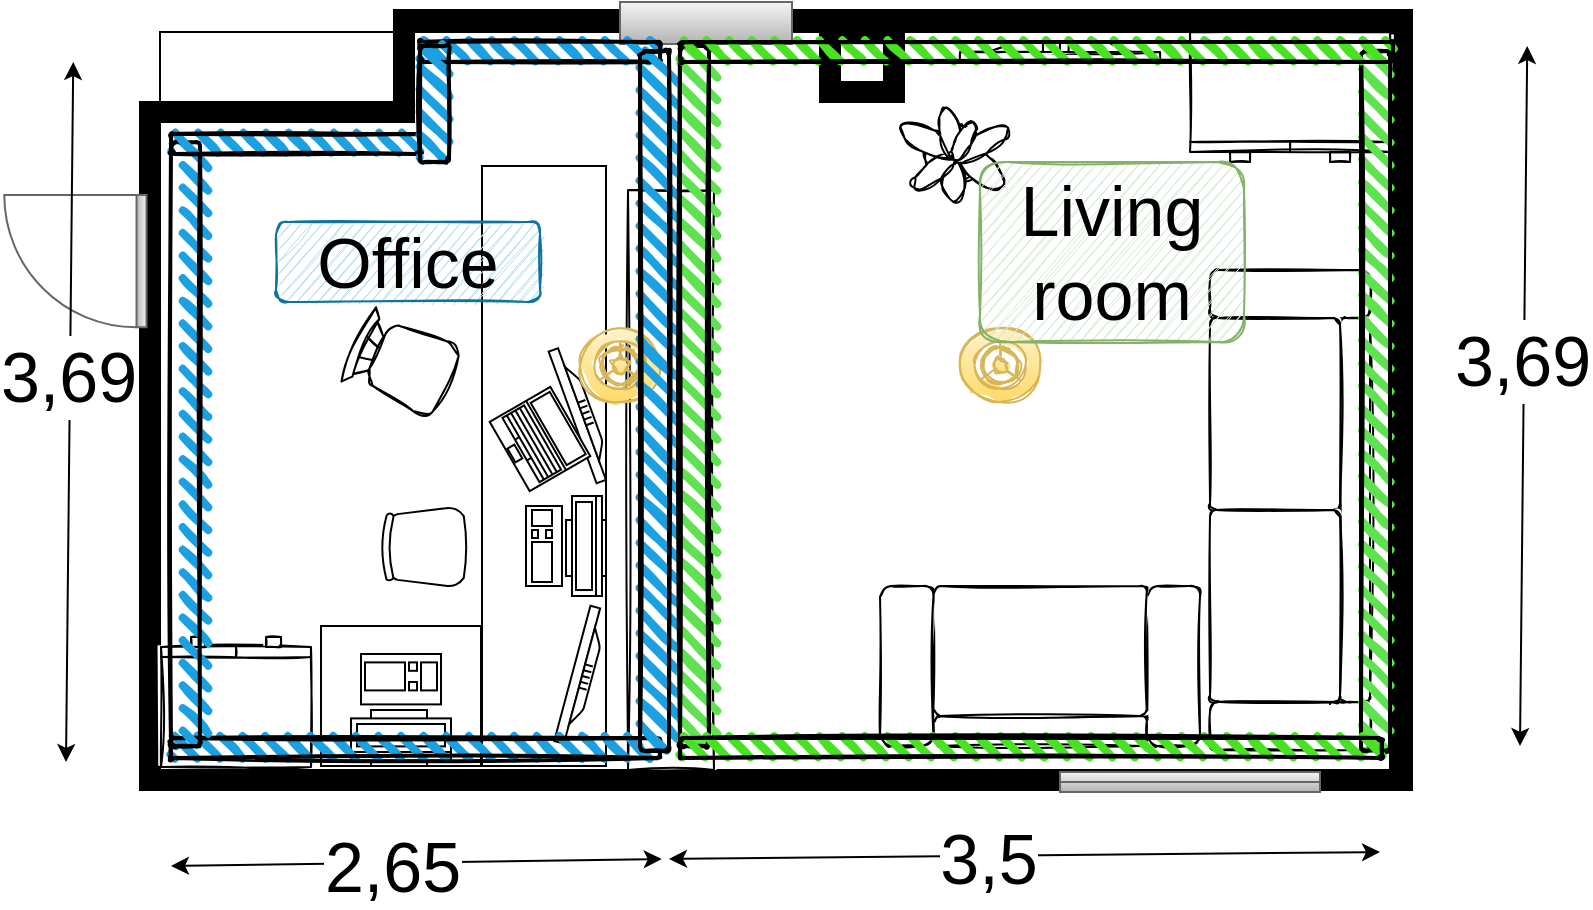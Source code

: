 <mxfile version="13.3.6" type="device"><diagram name="Page-1" id="38b20595-45e3-9b7f-d5ca-b57f44c5b66d"><mxGraphModel dx="2161" dy="766" grid="1" gridSize="10" guides="1" tooltips="1" connect="1" arrows="1" fold="1" page="1" pageScale="1" pageWidth="1100" pageHeight="850" background="#ffffff" math="0" shadow="0"><root><mxCell id="0"/><mxCell id="B944uMbOIRTjp_s_mnJW-95" value="wall" parent="0"/><mxCell id="B944uMbOIRTjp_s_mnJW-96" value="" style="verticalLabelPosition=bottom;html=1;verticalAlign=top;align=center;shape=mxgraph.floorplan.wallCorner;fillColor=#000000;shadow=0;sketch=0;strokeColor=#000000;" vertex="1" parent="B944uMbOIRTjp_s_mnJW-95"><mxGeometry x="-860" y="280" width="100" height="100" as="geometry"/></mxCell><mxCell id="B944uMbOIRTjp_s_mnJW-97" value="" style="verticalLabelPosition=bottom;html=1;verticalAlign=top;align=center;shape=mxgraph.floorplan.wallCorner;fillColor=#000000;direction=west;shadow=0;sketch=0;strokeColor=#000000;" vertex="1" parent="B944uMbOIRTjp_s_mnJW-95"><mxGeometry x="-763" y="240" width="40" height="50" as="geometry"/></mxCell><mxCell id="B944uMbOIRTjp_s_mnJW-98" value="" style="verticalLabelPosition=bottom;html=1;verticalAlign=top;align=center;shape=mxgraph.floorplan.wall;fillColor=#000000;shadow=0;sketch=0;strokeColor=#000000;" vertex="1" parent="B944uMbOIRTjp_s_mnJW-95"><mxGeometry x="-733" y="234" width="473" height="10" as="geometry"/></mxCell><mxCell id="B944uMbOIRTjp_s_mnJW-99" value="" style="verticalLabelPosition=bottom;html=1;verticalAlign=top;align=center;shape=mxgraph.floorplan.wallCorner;fillColor=#000000;direction=south;shadow=0;sketch=0;strokeColor=#000000;" vertex="1" parent="B944uMbOIRTjp_s_mnJW-95"><mxGeometry x="-264" y="234" width="40" height="366" as="geometry"/></mxCell><mxCell id="B944uMbOIRTjp_s_mnJW-100" value="" style="verticalLabelPosition=bottom;html=1;verticalAlign=top;align=center;shape=mxgraph.floorplan.wallCorner;fillColor=#000000;direction=north;shadow=0;sketch=0;strokeColor=#000000;" vertex="1" parent="B944uMbOIRTjp_s_mnJW-95"><mxGeometry x="-860" y="380" width="610" height="244" as="geometry"/></mxCell><mxCell id="B944uMbOIRTjp_s_mnJW-101" value="" style="verticalLabelPosition=bottom;html=1;verticalAlign=top;align=center;shape=mxgraph.floorplan.wallCorner;fillColor=#000000;direction=west;shadow=0;sketch=0;strokeColor=#000000;" vertex="1" parent="B944uMbOIRTjp_s_mnJW-95"><mxGeometry x="-250" y="600" width="26" height="24" as="geometry"/></mxCell><mxCell id="1" style="" parent="0"/><mxCell id="B944uMbOIRTjp_s_mnJW-5" value="" style="rounded=0;whiteSpace=wrap;html=1;shadow=0;sketch=0;strokeColor=#000000;gradientColor=none;fillColor=none;" vertex="1" parent="1"><mxGeometry x="-850" y="245" width="615" height="369" as="geometry"/></mxCell><mxCell id="B944uMbOIRTjp_s_mnJW-23" value="" style="rounded=0;whiteSpace=wrap;html=1;shadow=0;sketch=0;strokeColor=#000000;fillColor=#ffffff;gradientColor=none;" vertex="1" parent="1"><mxGeometry x="-517" y="245" width="39" height="30" as="geometry"/></mxCell><mxCell id="B944uMbOIRTjp_s_mnJW-33" value="" style="rounded=0;whiteSpace=wrap;html=1;shadow=0;sketch=1;strokeColor=#000000;fillColor=#ffffff;gradientColor=none;" vertex="1" parent="1"><mxGeometry x="-616" y="324" width="43" height="290" as="geometry"/></mxCell><mxCell id="B944uMbOIRTjp_s_mnJW-38" value="" style="group;rotation=-90;sketch=1;shadow=1;" vertex="1" connectable="0" parent="1"><mxGeometry x="-810" y="425" width="302" height="74.669" as="geometry"/></mxCell><mxCell id="48ef80bc37b76060-48" value="" style="verticalLabelPosition=bottom;html=1;verticalAlign=top;align=center;strokeWidth=1;shape=mxgraph.floorplan.office_chair;shadow=0;rounded=0;comic=0;fontFamily=Verdana;fontSize=12;rotation=-90;" parent="B944uMbOIRTjp_s_mnJW-38" vertex="1"><mxGeometry x="72" y="56" width="40" height="43" as="geometry"/></mxCell><mxCell id="48ef80bc37b76060-49" value="" style="shape=rect;shadow=0;rounded=0;comic=0;fontFamily=Verdana;fontSize=12;align=center;html=1;rotation=-90;" parent="B944uMbOIRTjp_s_mnJW-38" vertex="1"><mxGeometry x="2" y="6" width="300" height="62" as="geometry"/></mxCell><mxCell id="48ef80bc37b76060-50" value="" style="verticalLabelPosition=bottom;html=1;verticalAlign=top;align=center;strokeWidth=1;shape=mxgraph.floorplan.workstation;shadow=0;flipV=1;rounded=0;comic=0;fontFamily=Verdana;fontSize=12;rotation=-90;" parent="B944uMbOIRTjp_s_mnJW-38" vertex="1"><mxGeometry x="138" y="57" width="50" height="40" as="geometry"/></mxCell><mxCell id="48ef80bc37b76060-154" value="" style="verticalLabelPosition=bottom;html=1;verticalAlign=top;align=center;strokeWidth=1;shape=mxgraph.floorplan.flat_tv;rounded=0;shadow=0;comic=0;fontFamily=Verdana;fontSize=12;rotation=-255;" parent="B944uMbOIRTjp_s_mnJW-38" vertex="1"><mxGeometry x="136" y="137" width="70" height="10" as="geometry"/></mxCell><mxCell id="48ef80bc37b76060-155" value="" style="verticalLabelPosition=bottom;html=1;verticalAlign=top;align=center;strokeWidth=1;shape=mxgraph.floorplan.flat_tv;rounded=0;shadow=0;comic=0;fontFamily=Verdana;fontSize=12;rotation=70;" parent="B944uMbOIRTjp_s_mnJW-38" vertex="1"><mxGeometry x="136" y="6" width="70" height="10" as="geometry"/></mxCell><mxCell id="B944uMbOIRTjp_s_mnJW-41" value="" style="verticalLabelPosition=bottom;html=1;verticalAlign=top;align=center;shape=mxgraph.floorplan.laptop;shadow=0;sketch=0;strokeColor=#000000;fillColor=#ffffff;gradientColor=none;rotation=60;" vertex="1" parent="B944uMbOIRTjp_s_mnJW-38"><mxGeometry x="130" y="6" width="40" height="35" as="geometry"/></mxCell><mxCell id="B944uMbOIRTjp_s_mnJW-39" value="" style="verticalLabelPosition=bottom;html=1;verticalAlign=top;align=center;shape=mxgraph.floorplan.couch;shadow=0;sketch=1;strokeColor=#000000;fillColor=#ffffff;gradientColor=none;rotation=90;" vertex="1" parent="1"><mxGeometry x="-405" y="444" width="240" height="80" as="geometry"/></mxCell><mxCell id="B944uMbOIRTjp_s_mnJW-40" value="" style="verticalLabelPosition=bottom;html=1;verticalAlign=top;align=center;shape=mxgraph.floorplan.flat_tv;shadow=0;sketch=1;strokeColor=#000000;fillColor=#ffffff;gradientColor=none;" vertex="1" parent="1"><mxGeometry x="-450" y="250" width="100" height="10" as="geometry"/></mxCell><mxCell id="B944uMbOIRTjp_s_mnJW-43" value="" style="verticalLabelPosition=bottom;html=1;verticalAlign=top;align=center;shape=mxgraph.floorplan.chair;shadow=0;sketch=1;strokeColor=#000000;fillColor=#ffffff;gradientColor=none;rotation=-65;" vertex="1" parent="1"><mxGeometry x="-750" y="385" width="41" height="52" as="geometry"/></mxCell><mxCell id="B944uMbOIRTjp_s_mnJW-44" value="" style="verticalLabelPosition=bottom;html=1;verticalAlign=top;align=center;shape=mxgraph.floorplan.sofa;shadow=0;sketch=1;strokeColor=#000000;fillColor=#ffffff;gradientColor=none;rotation=0;direction=west;" vertex="1" parent="1"><mxGeometry x="-489.99" y="522" width="160" height="80" as="geometry"/></mxCell><mxCell id="48ef80bc37b76060-143" value="" style="verticalLabelPosition=bottom;html=1;verticalAlign=top;align=center;strokeWidth=1;shape=mxgraph.floorplan.dresser;rounded=0;shadow=0;comic=0;fontFamily=Verdana;fontSize=12;rotation=0;sketch=1;" parent="1" vertex="1"><mxGeometry x="-335" y="245" width="100" height="65" as="geometry"/></mxCell><mxCell id="48ef80bc37b76060-152" value="" style="verticalLabelPosition=bottom;html=1;verticalAlign=top;align=center;strokeWidth=1;shape=mxgraph.floorplan.dresser;rounded=0;shadow=0;comic=0;fontFamily=Verdana;fontSize=12;rotation=90;direction=south;sketch=1;" parent="1" vertex="1"><mxGeometry x="-844.5" y="542.5" width="65" height="75" as="geometry"/></mxCell><mxCell id="48ef80bc37b76060-46" value="" style="group;sketch=1;" parent="1" vertex="1" connectable="0"><mxGeometry x="-769.5" y="542" width="80" height="70" as="geometry"/></mxCell><mxCell id="B944uMbOIRTjp_s_mnJW-48" value="" style="group" vertex="1" connectable="0" parent="48ef80bc37b76060-46"><mxGeometry width="80" height="70" as="geometry"/></mxCell><mxCell id="48ef80bc37b76060-2" value="" style="shape=rect;shadow=0;rounded=0;comic=0;fontFamily=Verdana;fontSize=12;align=center;html=1;" parent="B944uMbOIRTjp_s_mnJW-48" vertex="1"><mxGeometry width="80" height="70" as="geometry"/></mxCell><mxCell id="48ef80bc37b76060-3" value="" style="verticalLabelPosition=bottom;html=1;verticalAlign=top;align=center;strokeWidth=1;shape=mxgraph.floorplan.workstation;shadow=0;flipV=1;rounded=0;comic=0;fontFamily=Verdana;fontSize=12;" parent="B944uMbOIRTjp_s_mnJW-48" vertex="1"><mxGeometry x="15" y="14" width="50" height="56" as="geometry"/></mxCell><mxCell id="48ef80bc37b76060-333" value="" style="verticalLabelPosition=bottom;html=1;verticalAlign=top;align=center;strokeWidth=1;shape=mxgraph.floorplan.plant;rounded=0;shadow=0;comic=0;fontFamily=Verdana;fontSize=12;sketch=1;" parent="1" vertex="1"><mxGeometry x="-478" y="280" width="47" height="51" as="geometry"/></mxCell><mxCell id="B944uMbOIRTjp_s_mnJW-52" value="" style="verticalLabelPosition=bottom;html=1;verticalAlign=top;align=center;shape=mxgraph.floorplan.window;shadow=0;sketch=0;strokeColor=#666666;fillColor=#f5f5f5;gradientColor=#b3b3b3;" vertex="1" parent="1"><mxGeometry x="-400" y="610" width="130" height="20" as="geometry"/></mxCell><mxCell id="B944uMbOIRTjp_s_mnJW-75" value="" style="verticalLabelPosition=bottom;html=1;verticalAlign=top;align=center;shape=mxgraph.floorplan.doorLeft;aspect=fixed;shadow=0;sketch=0;strokeColor=#666666;fillColor=#f5f5f5;gradientColor=#b3b3b3;rotation=90;" vertex="1" parent="1"><mxGeometry x="-924.93" y="324.43" width="66.13" height="70.26" as="geometry"/></mxCell><mxCell id="B944uMbOIRTjp_s_mnJW-20" value="" style="rounded=0;whiteSpace=wrap;html=1;fillColor=#f5f5f5;strokeColor=#666666;gradientColor=#b3b3b3;" vertex="1" parent="1"><mxGeometry x="-620" y="230" width="86" height="21" as="geometry"/></mxCell><mxCell id="B944uMbOIRTjp_s_mnJW-104" value="" style="verticalLabelPosition=bottom;html=1;verticalAlign=top;align=center;shape=mxgraph.floorplan.room;fillColor=#000000;shadow=0;sketch=0;strokeColor=#000000;" vertex="1" parent="1"><mxGeometry x="-520" y="240" width="42" height="40" as="geometry"/></mxCell><mxCell id="B944uMbOIRTjp_s_mnJW-139" value="" style="verticalLabelPosition=bottom;html=1;verticalAlign=top;align=center;shape=mxgraph.floorplan.floor_lamp;rounded=1;shadow=0;glass=0;labelBackgroundColor=none;sketch=1;strokeColor=#d6b656;fillColor=#fff2cc;gradientColor=#ffd966;fontSize=35;" vertex="1" parent="1"><mxGeometry x="-640" y="393" width="40" height="37" as="geometry"/></mxCell><mxCell id="B944uMbOIRTjp_s_mnJW-140" value="" style="verticalLabelPosition=bottom;html=1;verticalAlign=top;align=center;shape=mxgraph.floorplan.floor_lamp;rounded=1;shadow=0;glass=0;labelBackgroundColor=none;sketch=1;strokeColor=#d6b656;fillColor=#fff2cc;gradientColor=#ffd966;fontSize=35;" vertex="1" parent="1"><mxGeometry x="-450" y="393" width="40" height="37" as="geometry"/></mxCell><mxCell id="B944uMbOIRTjp_s_mnJW-111" value="measure" parent="0" visible="0"/><mxCell id="B944uMbOIRTjp_s_mnJW-112" value="" style="endArrow=classic;startArrow=classic;html=1;entryX=1;entryY=0;entryDx=0;entryDy=0;exitX=1;exitY=1;exitDx=0;exitDy=0;" edge="1" parent="B944uMbOIRTjp_s_mnJW-111"><mxGeometry width="50" height="50" relative="1" as="geometry"><mxPoint x="-197.0" y="614" as="sourcePoint"/><mxPoint x="-197.0" y="245.0" as="targetPoint"/></mxGeometry></mxCell><mxCell id="B944uMbOIRTjp_s_mnJW-113" value="3,69" style="edgeLabel;html=1;align=center;verticalAlign=middle;resizable=0;points=[];" vertex="1" connectable="0" parent="B944uMbOIRTjp_s_mnJW-112"><mxGeometry x="-0.11" y="2" relative="1" as="geometry"><mxPoint as="offset"/></mxGeometry></mxCell><mxCell id="B944uMbOIRTjp_s_mnJW-114" value="" style="endArrow=classic;startArrow=classic;html=1;exitX=0;exitY=1;exitDx=0;exitDy=0;entryX=0;entryY=1;entryDx=0;entryDy=0;" edge="1" parent="B944uMbOIRTjp_s_mnJW-111"><mxGeometry width="50" height="50" relative="1" as="geometry"><mxPoint x="-878" y="614" as="sourcePoint"/><mxPoint x="-878" y="288.0" as="targetPoint"/></mxGeometry></mxCell><mxCell id="B944uMbOIRTjp_s_mnJW-115" value="3,26" style="edgeLabel;html=1;align=center;verticalAlign=middle;resizable=0;points=[];" vertex="1" connectable="0" parent="B944uMbOIRTjp_s_mnJW-114"><mxGeometry x="-0.11" y="2" relative="1" as="geometry"><mxPoint as="offset"/></mxGeometry></mxCell><mxCell id="B944uMbOIRTjp_s_mnJW-116" value="" style="endArrow=classic;startArrow=classic;html=1;entryX=0;entryY=0;entryDx=0;entryDy=0;exitX=0;exitY=1;exitDx=0;exitDy=0;" edge="1" parent="B944uMbOIRTjp_s_mnJW-111"><mxGeometry width="50" height="50" relative="1" as="geometry"><mxPoint x="-878" y="288.0" as="sourcePoint"/><mxPoint x="-878" y="245.0" as="targetPoint"/></mxGeometry></mxCell><mxCell id="B944uMbOIRTjp_s_mnJW-117" value="0,44" style="edgeLabel;html=1;align=center;verticalAlign=middle;resizable=0;points=[];" vertex="1" connectable="0" parent="B944uMbOIRTjp_s_mnJW-116"><mxGeometry x="-0.11" y="2" relative="1" as="geometry"><mxPoint as="offset"/></mxGeometry></mxCell><mxCell id="B944uMbOIRTjp_s_mnJW-118" value="" style="endArrow=classic;startArrow=classic;html=1;exitX=1;exitY=0;exitDx=0;exitDy=0;entryX=0;entryY=0;entryDx=0;entryDy=0;" edge="1" parent="B944uMbOIRTjp_s_mnJW-111"><mxGeometry width="50" height="50" relative="1" as="geometry"><mxPoint x="-723" y="220.0" as="sourcePoint"/><mxPoint x="-850" y="220.0" as="targetPoint"/></mxGeometry></mxCell><mxCell id="B944uMbOIRTjp_s_mnJW-119" value="1,27" style="edgeLabel;html=1;align=center;verticalAlign=middle;resizable=0;points=[];" vertex="1" connectable="0" parent="B944uMbOIRTjp_s_mnJW-118"><mxGeometry x="-0.11" y="2" relative="1" as="geometry"><mxPoint y="-1" as="offset"/></mxGeometry></mxCell><mxCell id="B944uMbOIRTjp_s_mnJW-120" value="" style="endArrow=classic;startArrow=classic;html=1;exitX=1;exitY=0;exitDx=0;exitDy=0;entryX=0;entryY=0;entryDx=0;entryDy=0;" edge="1" parent="B944uMbOIRTjp_s_mnJW-111"><mxGeometry width="50" height="50" relative="1" as="geometry"><mxPoint x="-620" y="220.0" as="sourcePoint"/><mxPoint x="-723.0" y="220.0" as="targetPoint"/></mxGeometry></mxCell><mxCell id="B944uMbOIRTjp_s_mnJW-121" value="1,03" style="edgeLabel;html=1;align=center;verticalAlign=middle;resizable=0;points=[];" vertex="1" connectable="0" parent="B944uMbOIRTjp_s_mnJW-120"><mxGeometry x="-0.11" y="2" relative="1" as="geometry"><mxPoint y="-1" as="offset"/></mxGeometry></mxCell><mxCell id="B944uMbOIRTjp_s_mnJW-122" value="" style="endArrow=classic;startArrow=classic;html=1;entryX=0;entryY=0;entryDx=0;entryDy=0;" edge="1" parent="B944uMbOIRTjp_s_mnJW-111"><mxGeometry width="50" height="50" relative="1" as="geometry"><mxPoint x="-520" y="220.0" as="sourcePoint"/><mxPoint x="-620" y="220.0" as="targetPoint"/></mxGeometry></mxCell><mxCell id="B944uMbOIRTjp_s_mnJW-123" value="1,03" style="edgeLabel;html=1;align=center;verticalAlign=middle;resizable=0;points=[];" vertex="1" connectable="0" parent="B944uMbOIRTjp_s_mnJW-122"><mxGeometry x="-0.11" y="2" relative="1" as="geometry"><mxPoint y="-1" as="offset"/></mxGeometry></mxCell><mxCell id="B944uMbOIRTjp_s_mnJW-124" value="" style="endArrow=classic;startArrow=classic;html=1;exitX=1;exitY=0;exitDx=0;exitDy=0;entryX=0;entryY=0;entryDx=0;entryDy=0;" edge="1" parent="B944uMbOIRTjp_s_mnJW-111"><mxGeometry width="50" height="50" relative="1" as="geometry"><mxPoint x="-235" y="220.0" as="sourcePoint"/><mxPoint x="-478" y="220.0" as="targetPoint"/></mxGeometry></mxCell><mxCell id="B944uMbOIRTjp_s_mnJW-125" value="2,43" style="edgeLabel;html=1;align=center;verticalAlign=middle;resizable=0;points=[];" vertex="1" connectable="0" parent="B944uMbOIRTjp_s_mnJW-124"><mxGeometry x="-0.11" y="2" relative="1" as="geometry"><mxPoint y="-1" as="offset"/></mxGeometry></mxCell><mxCell id="B944uMbOIRTjp_s_mnJW-126" value="" style="endArrow=classic;startArrow=classic;html=1;exitX=1;exitY=0;exitDx=0;exitDy=0;" edge="1" parent="B944uMbOIRTjp_s_mnJW-111"><mxGeometry width="50" height="50" relative="1" as="geometry"><mxPoint x="-478" y="220.0" as="sourcePoint"/><mxPoint x="-520" y="220" as="targetPoint"/></mxGeometry></mxCell><mxCell id="B944uMbOIRTjp_s_mnJW-127" value=",39" style="edgeLabel;html=1;align=center;verticalAlign=middle;resizable=0;points=[];" vertex="1" connectable="0" parent="B944uMbOIRTjp_s_mnJW-126"><mxGeometry x="-0.11" y="2" relative="1" as="geometry"><mxPoint y="-1" as="offset"/></mxGeometry></mxCell><mxCell id="B944uMbOIRTjp_s_mnJW-128" value="" style="endArrow=classic;startArrow=classic;html=1;exitX=1;exitY=1;exitDx=0;exitDy=0;entryX=0;entryY=1;entryDx=0;entryDy=0;" edge="1" parent="B944uMbOIRTjp_s_mnJW-111"><mxGeometry width="50" height="50" relative="1" as="geometry"><mxPoint x="-235" y="640" as="sourcePoint"/><mxPoint x="-850" y="640" as="targetPoint"/></mxGeometry></mxCell><mxCell id="B944uMbOIRTjp_s_mnJW-129" value="6,15" style="edgeLabel;html=1;align=center;verticalAlign=middle;resizable=0;points=[];" vertex="1" connectable="0" parent="B944uMbOIRTjp_s_mnJW-128"><mxGeometry x="-0.11" y="2" relative="1" as="geometry"><mxPoint as="offset"/></mxGeometry></mxCell><mxCell id="B944uMbOIRTjp_s_mnJW-130" value="" style="endArrow=classic;startArrow=classic;html=1;exitX=1;exitY=0;exitDx=0;exitDy=0;entryX=0;entryY=0;entryDx=0;entryDy=0;" edge="1" parent="B944uMbOIRTjp_s_mnJW-111"><mxGeometry width="50" height="50" relative="1" as="geometry"><mxPoint x="-616" y="628.21" as="sourcePoint"/><mxPoint x="-850" y="628.21" as="targetPoint"/></mxGeometry></mxCell><mxCell id="B944uMbOIRTjp_s_mnJW-131" value="2,34" style="edgeLabel;html=1;align=center;verticalAlign=middle;resizable=0;points=[];" vertex="1" connectable="0" parent="B944uMbOIRTjp_s_mnJW-130"><mxGeometry x="-0.11" y="2" relative="1" as="geometry"><mxPoint y="-1" as="offset"/></mxGeometry></mxCell><mxCell id="B944uMbOIRTjp_s_mnJW-132" value="" style="endArrow=classic;startArrow=classic;html=1;exitX=1;exitY=0;exitDx=0;exitDy=0;entryX=0;entryY=0;entryDx=0;entryDy=0;" edge="1" parent="B944uMbOIRTjp_s_mnJW-111"><mxGeometry width="50" height="50" relative="1" as="geometry"><mxPoint x="-235" y="628.21" as="sourcePoint"/><mxPoint x="-573" y="628.21" as="targetPoint"/></mxGeometry></mxCell><mxCell id="B944uMbOIRTjp_s_mnJW-133" value="3,38" style="edgeLabel;html=1;align=center;verticalAlign=middle;resizable=0;points=[];" vertex="1" connectable="0" parent="B944uMbOIRTjp_s_mnJW-132"><mxGeometry x="-0.11" y="2" relative="1" as="geometry"><mxPoint y="-1" as="offset"/></mxGeometry></mxCell><mxCell id="B944uMbOIRTjp_s_mnJW-134" value="" style="endArrow=classic;startArrow=classic;html=1;exitX=1;exitY=0;exitDx=0;exitDy=0;entryX=0;entryY=0;entryDx=0;entryDy=0;" edge="1" parent="B944uMbOIRTjp_s_mnJW-111"><mxGeometry width="50" height="50" relative="1" as="geometry"><mxPoint x="-534" y="208" as="sourcePoint"/><mxPoint x="-620" y="208" as="targetPoint"/></mxGeometry></mxCell><mxCell id="B944uMbOIRTjp_s_mnJW-135" value=",86" style="edgeLabel;html=1;align=center;verticalAlign=middle;resizable=0;points=[];" vertex="1" connectable="0" parent="B944uMbOIRTjp_s_mnJW-134"><mxGeometry x="-0.11" y="2" relative="1" as="geometry"><mxPoint y="-1" as="offset"/></mxGeometry></mxCell><mxCell id="B944uMbOIRTjp_s_mnJW-77" value="led" style="" parent="0"/><mxCell id="B944uMbOIRTjp_s_mnJW-78" value="" style="rounded=1;whiteSpace=wrap;html=1;strokeWidth=2;fillWeight=4;hachureGap=8;hachureAngle=45;fillColor=#1ba1e2;sketch=1;shadow=0;" vertex="1" parent="B944uMbOIRTjp_s_mnJW-77"><mxGeometry x="-720" y="250" width="120" height="10" as="geometry"/></mxCell><mxCell id="B944uMbOIRTjp_s_mnJW-79" value="" style="rounded=1;whiteSpace=wrap;html=1;strokeWidth=2;fillWeight=4;hachureGap=8;hachureAngle=45;fillColor=#1ba1e2;sketch=1;shadow=0;" vertex="1" parent="B944uMbOIRTjp_s_mnJW-77"><mxGeometry x="-844.5" y="598" width="244.5" height="10" as="geometry"/></mxCell><mxCell id="B944uMbOIRTjp_s_mnJW-80" value="" style="rounded=1;whiteSpace=wrap;html=1;strokeWidth=2;fillWeight=4;hachureGap=8;hachureAngle=45;fillColor=#1ba1e2;sketch=1;shadow=0;" vertex="1" parent="B944uMbOIRTjp_s_mnJW-77"><mxGeometry x="-844.5" y="300" width="14.5" height="302" as="geometry"/></mxCell><mxCell id="B944uMbOIRTjp_s_mnJW-81" value="" style="rounded=1;whiteSpace=wrap;html=1;strokeWidth=2;fillWeight=4;hachureGap=8;hachureAngle=45;fillColor=#1ba1e2;sketch=1;shadow=0;" vertex="1" parent="B944uMbOIRTjp_s_mnJW-77"><mxGeometry x="-610" y="254.5" width="14.5" height="350" as="geometry"/></mxCell><mxCell id="B944uMbOIRTjp_s_mnJW-82" value="" style="rounded=1;whiteSpace=wrap;html=1;strokeWidth=2;fillWeight=4;hachureGap=8;hachureAngle=45;sketch=1;shadow=0;fillColor=#5EE24F;" vertex="1" parent="B944uMbOIRTjp_s_mnJW-77"><mxGeometry x="-590" y="252" width="14.5" height="350" as="geometry"/></mxCell><mxCell id="B944uMbOIRTjp_s_mnJW-83" value="" style="rounded=1;whiteSpace=wrap;html=1;strokeWidth=2;fillWeight=4;hachureGap=8;hachureAngle=45;sketch=1;shadow=0;fillColor=#5EE24F;" vertex="1" parent="B944uMbOIRTjp_s_mnJW-77"><mxGeometry x="-249.5" y="254.5" width="14.5" height="350" as="geometry"/></mxCell><mxCell id="B944uMbOIRTjp_s_mnJW-84" value="" style="rounded=1;whiteSpace=wrap;html=1;strokeWidth=2;fillWeight=4;hachureGap=8;hachureAngle=45;sketch=1;shadow=0;fillColor=#48E222;" vertex="1" parent="B944uMbOIRTjp_s_mnJW-77"><mxGeometry x="-590" y="250" width="356.5" height="10" as="geometry"/></mxCell><mxCell id="B944uMbOIRTjp_s_mnJW-85" value="" style="rounded=1;whiteSpace=wrap;html=1;strokeWidth=2;fillWeight=4;hachureGap=8;hachureAngle=45;sketch=1;shadow=0;fillColor=#48E222;" vertex="1" parent="B944uMbOIRTjp_s_mnJW-77"><mxGeometry x="-590" y="598" width="351" height="10" as="geometry"/></mxCell><mxCell id="B944uMbOIRTjp_s_mnJW-102" value="" style="rounded=1;whiteSpace=wrap;html=1;strokeWidth=2;fillWeight=4;hachureGap=8;hachureAngle=45;fillColor=#1ba1e2;sketch=1;shadow=0;" vertex="1" parent="B944uMbOIRTjp_s_mnJW-77"><mxGeometry x="-844.5" y="296" width="124.5" height="10" as="geometry"/></mxCell><mxCell id="B944uMbOIRTjp_s_mnJW-103" value="" style="rounded=1;whiteSpace=wrap;html=1;strokeWidth=2;fillWeight=4;hachureGap=8;hachureAngle=45;fillColor=#1ba1e2;sketch=1;shadow=0;" vertex="1" parent="B944uMbOIRTjp_s_mnJW-77"><mxGeometry x="-720" y="252" width="14.5" height="58" as="geometry"/></mxCell><mxCell id="B944uMbOIRTjp_s_mnJW-108" value="Office" style="text;align=center;verticalAlign=middle;rounded=1;shadow=0;glass=0;labelBackgroundColor=none;sketch=1;fontSize=35;whiteSpace=wrap;html=1;fillColor=#b1ddf0;strokeColor=#10739e;" vertex="1" parent="B944uMbOIRTjp_s_mnJW-77"><mxGeometry x="-792" y="340" width="132" height="40" as="geometry"/></mxCell><mxCell id="B944uMbOIRTjp_s_mnJW-109" value="Living room" style="text;align=center;verticalAlign=middle;rounded=1;shadow=0;glass=0;labelBackgroundColor=none;sketch=1;fontSize=35;whiteSpace=wrap;html=1;fillColor=#d5e8d4;strokeColor=#82b366;" vertex="1" parent="B944uMbOIRTjp_s_mnJW-77"><mxGeometry x="-440" y="310" width="132" height="90" as="geometry"/></mxCell><mxCell id="B944uMbOIRTjp_s_mnJW-141" value="" style="endArrow=classic;startArrow=classic;html=1;fontSize=35;fontColor=#000000;entryX=0.75;entryY=1;entryDx=0;entryDy=0;exitX=0;exitY=1;exitDx=0;exitDy=0;" edge="1" parent="B944uMbOIRTjp_s_mnJW-77"><mxGeometry width="50" height="50" relative="1" as="geometry"><mxPoint x="-844.5" y="662" as="sourcePoint"/><mxPoint x="-599.125" y="658.5" as="targetPoint"/></mxGeometry></mxCell><mxCell id="B944uMbOIRTjp_s_mnJW-142" value="2,65" style="edgeLabel;html=1;align=center;verticalAlign=middle;resizable=0;points=[];fontSize=35;fontColor=#000000;" vertex="1" connectable="0" parent="B944uMbOIRTjp_s_mnJW-141"><mxGeometry x="-0.103" y="-1" relative="1" as="geometry"><mxPoint as="offset"/></mxGeometry></mxCell><mxCell id="B944uMbOIRTjp_s_mnJW-143" value="" style="endArrow=classic;startArrow=classic;html=1;fontSize=35;fontColor=#000000;entryX=0.5;entryY=1;entryDx=0;entryDy=0;exitX=0.75;exitY=0;exitDx=0;exitDy=0;" edge="1" parent="B944uMbOIRTjp_s_mnJW-77"><mxGeometry width="50" height="50" relative="1" as="geometry"><mxPoint x="-893.375" y="260" as="sourcePoint"/><mxPoint x="-897" y="610" as="targetPoint"/></mxGeometry></mxCell><mxCell id="B944uMbOIRTjp_s_mnJW-144" value="3,69" style="edgeLabel;html=1;align=center;verticalAlign=middle;resizable=0;points=[];fontSize=35;fontColor=#000000;" vertex="1" connectable="0" parent="B944uMbOIRTjp_s_mnJW-143"><mxGeometry x="-0.103" y="-1" relative="1" as="geometry"><mxPoint as="offset"/></mxGeometry></mxCell><mxCell id="B944uMbOIRTjp_s_mnJW-145" value="" style="endArrow=classic;startArrow=classic;html=1;fontSize=35;fontColor=#000000;entryX=0.5;entryY=1;entryDx=0;entryDy=0;exitX=0.75;exitY=0;exitDx=0;exitDy=0;" edge="1" parent="B944uMbOIRTjp_s_mnJW-77"><mxGeometry width="50" height="50" relative="1" as="geometry"><mxPoint x="-166.375" y="252" as="sourcePoint"/><mxPoint x="-170" y="602" as="targetPoint"/></mxGeometry></mxCell><mxCell id="B944uMbOIRTjp_s_mnJW-146" value="3,69" style="edgeLabel;html=1;align=center;verticalAlign=middle;resizable=0;points=[];fontSize=35;fontColor=#000000;" vertex="1" connectable="0" parent="B944uMbOIRTjp_s_mnJW-145"><mxGeometry x="-0.103" y="-1" relative="1" as="geometry"><mxPoint as="offset"/></mxGeometry></mxCell><mxCell id="B944uMbOIRTjp_s_mnJW-147" value="" style="endArrow=classic;startArrow=classic;html=1;fontSize=35;fontColor=#000000;exitX=0;exitY=1;exitDx=0;exitDy=0;" edge="1" parent="B944uMbOIRTjp_s_mnJW-77"><mxGeometry width="50" height="50" relative="1" as="geometry"><mxPoint x="-595.5" y="658.5" as="sourcePoint"/><mxPoint x="-240" y="655" as="targetPoint"/></mxGeometry></mxCell><mxCell id="B944uMbOIRTjp_s_mnJW-148" value="3,5" style="edgeLabel;html=1;align=center;verticalAlign=middle;resizable=0;points=[];fontSize=35;fontColor=#000000;" vertex="1" connectable="0" parent="B944uMbOIRTjp_s_mnJW-147"><mxGeometry x="-0.103" y="-1" relative="1" as="geometry"><mxPoint as="offset"/></mxGeometry></mxCell></root></mxGraphModel></diagram></mxfile>